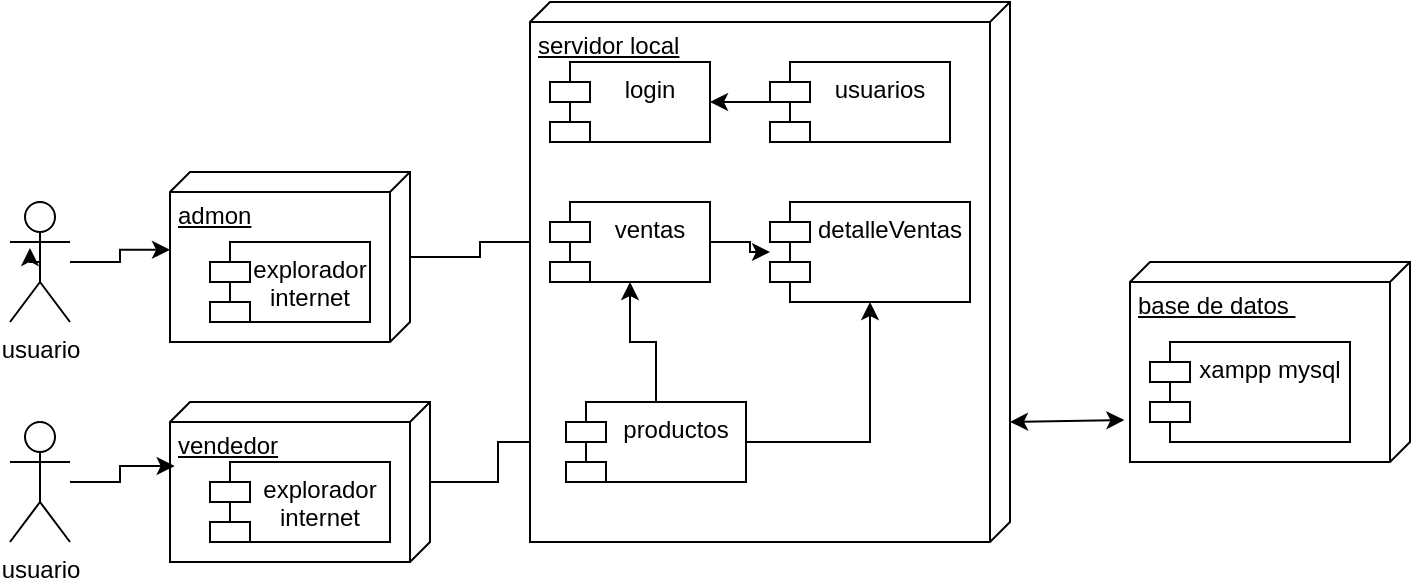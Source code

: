 <mxfile version="24.7.7">
  <diagram name="Página-1" id="-h2QdFCtCqomxF7-DwnQ">
    <mxGraphModel dx="1114" dy="566" grid="1" gridSize="10" guides="1" tooltips="1" connect="1" arrows="1" fold="1" page="1" pageScale="1" pageWidth="827" pageHeight="1169" math="0" shadow="0">
      <root>
        <mxCell id="0" />
        <mxCell id="1" parent="0" />
        <mxCell id="iPbiu8I5dhuiyggtUMsD-4" value="" style="edgeStyle=orthogonalEdgeStyle;rounded=0;orthogonalLoop=1;jettySize=auto;html=1;" parent="1" source="lbkjivI1VTkUfyXL3xCr-1" target="lbkjivI1VTkUfyXL3xCr-17" edge="1">
          <mxGeometry relative="1" as="geometry" />
        </mxCell>
        <mxCell id="lbkjivI1VTkUfyXL3xCr-1" value="admon" style="verticalAlign=top;align=left;spacingTop=8;spacingLeft=2;spacingRight=12;shape=cube;size=10;direction=south;fontStyle=4;html=1;whiteSpace=wrap;" parent="1" vertex="1">
          <mxGeometry x="170" y="215" width="120" height="85" as="geometry" />
        </mxCell>
        <mxCell id="lbkjivI1VTkUfyXL3xCr-2" value="explorador internet" style="shape=module;align=left;spacingLeft=20;align=center;verticalAlign=top;whiteSpace=wrap;html=1;" parent="1" vertex="1">
          <mxGeometry x="190" y="250" width="80" height="40" as="geometry" />
        </mxCell>
        <mxCell id="lbkjivI1VTkUfyXL3xCr-3" value="usuario" style="shape=umlActor;verticalLabelPosition=bottom;verticalAlign=top;html=1;" parent="1" vertex="1">
          <mxGeometry x="90" y="230" width="30" height="60" as="geometry" />
        </mxCell>
        <mxCell id="lbkjivI1VTkUfyXL3xCr-6" style="edgeStyle=orthogonalEdgeStyle;rounded=0;orthogonalLoop=1;jettySize=auto;html=1;entryX=0.458;entryY=1;entryDx=0;entryDy=0;entryPerimeter=0;" parent="1" source="lbkjivI1VTkUfyXL3xCr-3" target="lbkjivI1VTkUfyXL3xCr-1" edge="1">
          <mxGeometry relative="1" as="geometry" />
        </mxCell>
        <mxCell id="iPbiu8I5dhuiyggtUMsD-5" value="" style="edgeStyle=orthogonalEdgeStyle;rounded=0;orthogonalLoop=1;jettySize=auto;html=1;" parent="1" source="lbkjivI1VTkUfyXL3xCr-8" target="iPbiu8I5dhuiyggtUMsD-2" edge="1">
          <mxGeometry relative="1" as="geometry" />
        </mxCell>
        <mxCell id="lbkjivI1VTkUfyXL3xCr-8" value="vendedor" style="verticalAlign=top;align=left;spacingTop=8;spacingLeft=2;spacingRight=12;shape=cube;size=10;direction=south;fontStyle=4;html=1;whiteSpace=wrap;" parent="1" vertex="1">
          <mxGeometry x="170" y="330" width="130" height="80" as="geometry" />
        </mxCell>
        <mxCell id="lbkjivI1VTkUfyXL3xCr-9" style="edgeStyle=orthogonalEdgeStyle;rounded=0;orthogonalLoop=1;jettySize=auto;html=1;exitX=0.5;exitY=0.5;exitDx=0;exitDy=0;exitPerimeter=0;entryX=0.333;entryY=0.383;entryDx=0;entryDy=0;entryPerimeter=0;" parent="1" source="lbkjivI1VTkUfyXL3xCr-3" target="lbkjivI1VTkUfyXL3xCr-3" edge="1">
          <mxGeometry relative="1" as="geometry" />
        </mxCell>
        <mxCell id="lbkjivI1VTkUfyXL3xCr-10" value="explorador internet" style="shape=module;align=left;spacingLeft=20;align=center;verticalAlign=top;whiteSpace=wrap;html=1;" parent="1" vertex="1">
          <mxGeometry x="190" y="360" width="90" height="40" as="geometry" />
        </mxCell>
        <mxCell id="lbkjivI1VTkUfyXL3xCr-11" value="usuario" style="shape=umlActor;verticalLabelPosition=bottom;verticalAlign=top;html=1;" parent="1" vertex="1">
          <mxGeometry x="90" y="340" width="30" height="60" as="geometry" />
        </mxCell>
        <mxCell id="lbkjivI1VTkUfyXL3xCr-13" style="edgeStyle=orthogonalEdgeStyle;rounded=0;orthogonalLoop=1;jettySize=auto;html=1;entryX=0.4;entryY=0.982;entryDx=0;entryDy=0;entryPerimeter=0;" parent="1" source="lbkjivI1VTkUfyXL3xCr-11" target="lbkjivI1VTkUfyXL3xCr-8" edge="1">
          <mxGeometry relative="1" as="geometry" />
        </mxCell>
        <mxCell id="lbkjivI1VTkUfyXL3xCr-14" value="servidor local" style="verticalAlign=top;align=left;spacingTop=8;spacingLeft=2;spacingRight=12;shape=cube;size=10;direction=south;fontStyle=4;html=1;whiteSpace=wrap;" parent="1" vertex="1">
          <mxGeometry x="350" y="130" width="240" height="270" as="geometry" />
        </mxCell>
        <mxCell id="iPbiu8I5dhuiyggtUMsD-11" value="" style="edgeStyle=orthogonalEdgeStyle;rounded=0;orthogonalLoop=1;jettySize=auto;html=1;" parent="1" source="lbkjivI1VTkUfyXL3xCr-15" target="lbkjivI1VTkUfyXL3xCr-16" edge="1">
          <mxGeometry relative="1" as="geometry" />
        </mxCell>
        <mxCell id="lbkjivI1VTkUfyXL3xCr-15" value="usuarios" style="shape=module;align=left;spacingLeft=20;align=center;verticalAlign=top;whiteSpace=wrap;html=1;" parent="1" vertex="1">
          <mxGeometry x="470" y="160" width="90" height="40" as="geometry" />
        </mxCell>
        <mxCell id="lbkjivI1VTkUfyXL3xCr-16" value="login" style="shape=module;align=left;spacingLeft=20;align=center;verticalAlign=top;whiteSpace=wrap;html=1;" parent="1" vertex="1">
          <mxGeometry x="360" y="160" width="80" height="40" as="geometry" />
        </mxCell>
        <mxCell id="iPbiu8I5dhuiyggtUMsD-12" value="" style="edgeStyle=orthogonalEdgeStyle;rounded=0;orthogonalLoop=1;jettySize=auto;html=1;" parent="1" source="lbkjivI1VTkUfyXL3xCr-17" target="iPbiu8I5dhuiyggtUMsD-3" edge="1">
          <mxGeometry relative="1" as="geometry" />
        </mxCell>
        <mxCell id="lbkjivI1VTkUfyXL3xCr-17" value="ventas" style="shape=module;align=left;spacingLeft=20;align=center;verticalAlign=top;whiteSpace=wrap;html=1;" parent="1" vertex="1">
          <mxGeometry x="360" y="230" width="80" height="40" as="geometry" />
        </mxCell>
        <mxCell id="lbkjivI1VTkUfyXL3xCr-21" value="base de datos&amp;nbsp;" style="verticalAlign=top;align=left;spacingTop=8;spacingLeft=2;spacingRight=12;shape=cube;size=10;direction=south;fontStyle=4;html=1;whiteSpace=wrap;" parent="1" vertex="1">
          <mxGeometry x="650" y="260" width="140" height="100" as="geometry" />
        </mxCell>
        <mxCell id="lbkjivI1VTkUfyXL3xCr-22" value="xampp mysql" style="shape=module;align=left;spacingLeft=20;align=center;verticalAlign=top;whiteSpace=wrap;html=1;" parent="1" vertex="1">
          <mxGeometry x="660" y="300" width="100" height="50" as="geometry" />
        </mxCell>
        <mxCell id="tNURlzXnL4SX5BQe6nf5-1" value="" style="edgeStyle=orthogonalEdgeStyle;rounded=0;orthogonalLoop=1;jettySize=auto;html=1;" edge="1" parent="1" source="iPbiu8I5dhuiyggtUMsD-2" target="lbkjivI1VTkUfyXL3xCr-17">
          <mxGeometry relative="1" as="geometry" />
        </mxCell>
        <mxCell id="tNURlzXnL4SX5BQe6nf5-2" style="edgeStyle=orthogonalEdgeStyle;rounded=0;orthogonalLoop=1;jettySize=auto;html=1;" edge="1" parent="1" source="iPbiu8I5dhuiyggtUMsD-2" target="iPbiu8I5dhuiyggtUMsD-3">
          <mxGeometry relative="1" as="geometry" />
        </mxCell>
        <mxCell id="iPbiu8I5dhuiyggtUMsD-2" value="productos" style="shape=module;align=left;spacingLeft=20;align=center;verticalAlign=top;whiteSpace=wrap;html=1;" parent="1" vertex="1">
          <mxGeometry x="368" y="330" width="90" height="40" as="geometry" />
        </mxCell>
        <mxCell id="iPbiu8I5dhuiyggtUMsD-3" value="detalleVentas" style="shape=module;align=left;spacingLeft=20;align=center;verticalAlign=top;whiteSpace=wrap;html=1;" parent="1" vertex="1">
          <mxGeometry x="470" y="230" width="100" height="50" as="geometry" />
        </mxCell>
        <mxCell id="iPbiu8I5dhuiyggtUMsD-10" value="" style="endArrow=classic;startArrow=classic;html=1;rounded=0;entryX=0.79;entryY=1.02;entryDx=0;entryDy=0;entryPerimeter=0;" parent="1" target="lbkjivI1VTkUfyXL3xCr-21" edge="1">
          <mxGeometry width="50" height="50" relative="1" as="geometry">
            <mxPoint x="590" y="340" as="sourcePoint" />
            <mxPoint x="640" y="290" as="targetPoint" />
          </mxGeometry>
        </mxCell>
      </root>
    </mxGraphModel>
  </diagram>
</mxfile>
